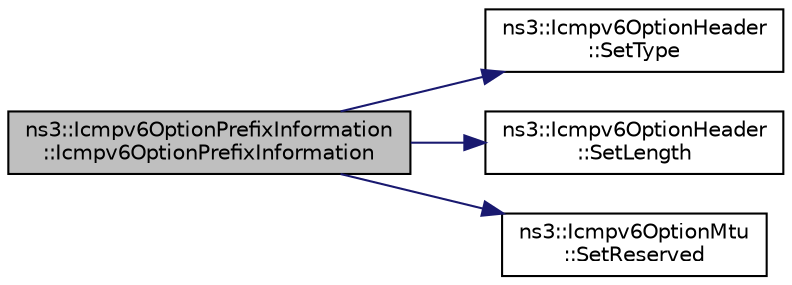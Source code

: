 digraph "ns3::Icmpv6OptionPrefixInformation::Icmpv6OptionPrefixInformation"
{
  edge [fontname="Helvetica",fontsize="10",labelfontname="Helvetica",labelfontsize="10"];
  node [fontname="Helvetica",fontsize="10",shape=record];
  rankdir="LR";
  Node1 [label="ns3::Icmpv6OptionPrefixInformation\l::Icmpv6OptionPrefixInformation",height=0.2,width=0.4,color="black", fillcolor="grey75", style="filled", fontcolor="black"];
  Node1 -> Node2 [color="midnightblue",fontsize="10",style="solid"];
  Node2 [label="ns3::Icmpv6OptionHeader\l::SetType",height=0.2,width=0.4,color="black", fillcolor="white", style="filled",URL="$da/d95/classns3_1_1Icmpv6OptionHeader.html#a05189e19a5b625aeafd808962821a27c",tooltip="Set the type of the option. "];
  Node1 -> Node3 [color="midnightblue",fontsize="10",style="solid"];
  Node3 [label="ns3::Icmpv6OptionHeader\l::SetLength",height=0.2,width=0.4,color="black", fillcolor="white", style="filled",URL="$da/d95/classns3_1_1Icmpv6OptionHeader.html#ae4a34624523bdfe2355e2ecefa022515",tooltip="Set the length of the option. "];
  Node1 -> Node4 [color="midnightblue",fontsize="10",style="solid"];
  Node4 [label="ns3::Icmpv6OptionMtu\l::SetReserved",height=0.2,width=0.4,color="black", fillcolor="white", style="filled",URL="$df/d6d/classns3_1_1Icmpv6OptionMtu.html#a3826120a052727bfe81888460db368ff",tooltip="Set the reserved field. "];
}
